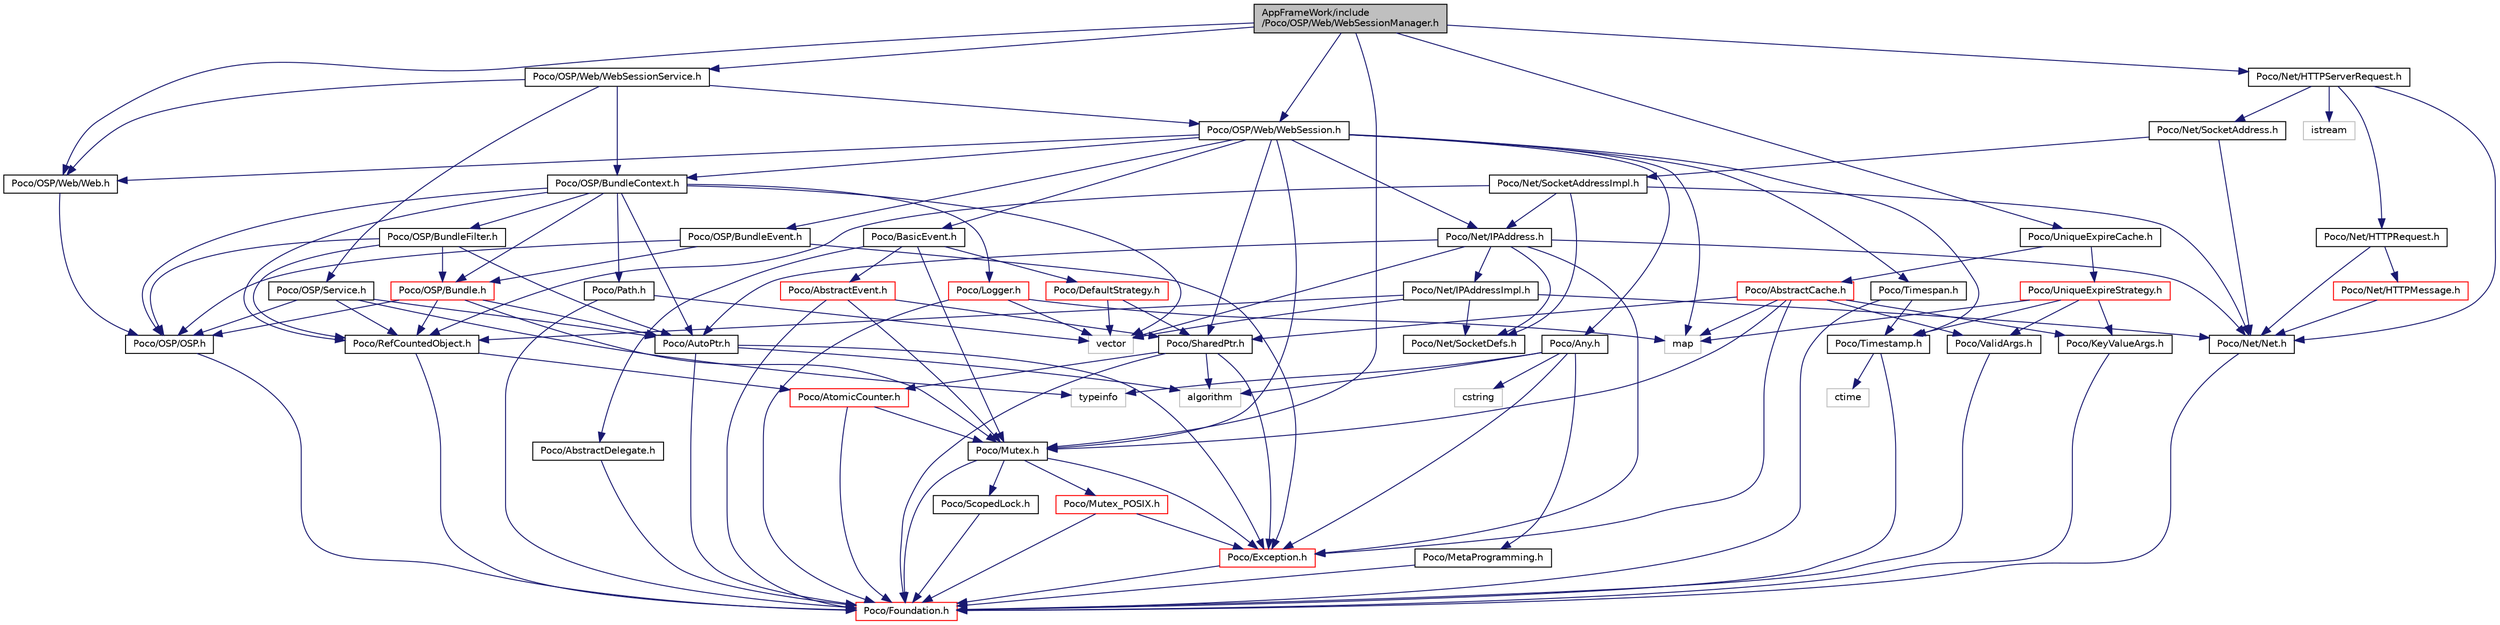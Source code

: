 digraph "AppFrameWork/include/Poco/OSP/Web/WebSessionManager.h"
{
 // LATEX_PDF_SIZE
  edge [fontname="Helvetica",fontsize="10",labelfontname="Helvetica",labelfontsize="10"];
  node [fontname="Helvetica",fontsize="10",shape=record];
  Node1 [label="AppFrameWork/include\l/Poco/OSP/Web/WebSessionManager.h",height=0.2,width=0.4,color="black", fillcolor="grey75", style="filled", fontcolor="black",tooltip=" "];
  Node1 -> Node2 [color="midnightblue",fontsize="10",style="solid"];
  Node2 [label="Poco/OSP/Web/Web.h",height=0.2,width=0.4,color="black", fillcolor="white", style="filled",URL="$Web_8h.html",tooltip=" "];
  Node2 -> Node3 [color="midnightblue",fontsize="10",style="solid"];
  Node3 [label="Poco/OSP/OSP.h",height=0.2,width=0.4,color="black", fillcolor="white", style="filled",URL="$OSP_8h.html",tooltip=" "];
  Node3 -> Node4 [color="midnightblue",fontsize="10",style="solid"];
  Node4 [label="Poco/Foundation.h",height=0.2,width=0.4,color="red", fillcolor="white", style="filled",URL="$Foundation_8h.html",tooltip=" "];
  Node1 -> Node13 [color="midnightblue",fontsize="10",style="solid"];
  Node13 [label="Poco/OSP/Web/WebSession.h",height=0.2,width=0.4,color="black", fillcolor="white", style="filled",URL="$WebSession_8h.html",tooltip=" "];
  Node13 -> Node2 [color="midnightblue",fontsize="10",style="solid"];
  Node13 -> Node14 [color="midnightblue",fontsize="10",style="solid"];
  Node14 [label="Poco/OSP/BundleContext.h",height=0.2,width=0.4,color="black", fillcolor="white", style="filled",URL="$BundleContext_8h.html",tooltip=" "];
  Node14 -> Node3 [color="midnightblue",fontsize="10",style="solid"];
  Node14 -> Node15 [color="midnightblue",fontsize="10",style="solid"];
  Node15 [label="Poco/OSP/Bundle.h",height=0.2,width=0.4,color="red", fillcolor="white", style="filled",URL="$Bundle_8h.html",tooltip=" "];
  Node15 -> Node3 [color="midnightblue",fontsize="10",style="solid"];
  Node15 -> Node30 [color="midnightblue",fontsize="10",style="solid"];
  Node30 [label="Poco/RefCountedObject.h",height=0.2,width=0.4,color="black", fillcolor="white", style="filled",URL="$RefCountedObject_8h.html",tooltip=" "];
  Node30 -> Node4 [color="midnightblue",fontsize="10",style="solid"];
  Node30 -> Node31 [color="midnightblue",fontsize="10",style="solid"];
  Node31 [label="Poco/AtomicCounter.h",height=0.2,width=0.4,color="red", fillcolor="white", style="filled",URL="$AtomicCounter_8h.html",tooltip=" "];
  Node31 -> Node4 [color="midnightblue",fontsize="10",style="solid"];
  Node31 -> Node23 [color="midnightblue",fontsize="10",style="solid"];
  Node23 [label="Poco/Mutex.h",height=0.2,width=0.4,color="black", fillcolor="white", style="filled",URL="$Mutex_8h.html",tooltip=" "];
  Node23 -> Node4 [color="midnightblue",fontsize="10",style="solid"];
  Node23 -> Node24 [color="midnightblue",fontsize="10",style="solid"];
  Node24 [label="Poco/Exception.h",height=0.2,width=0.4,color="red", fillcolor="white", style="filled",URL="$Exception_8h.html",tooltip=" "];
  Node24 -> Node4 [color="midnightblue",fontsize="10",style="solid"];
  Node23 -> Node26 [color="midnightblue",fontsize="10",style="solid"];
  Node26 [label="Poco/ScopedLock.h",height=0.2,width=0.4,color="black", fillcolor="white", style="filled",URL="$ScopedLock_8h.html",tooltip=" "];
  Node26 -> Node4 [color="midnightblue",fontsize="10",style="solid"];
  Node23 -> Node27 [color="midnightblue",fontsize="10",style="solid"];
  Node27 [label="Poco/Mutex_POSIX.h",height=0.2,width=0.4,color="red", fillcolor="white", style="filled",URL="$Mutex__POSIX_8h.html",tooltip=" "];
  Node27 -> Node4 [color="midnightblue",fontsize="10",style="solid"];
  Node27 -> Node24 [color="midnightblue",fontsize="10",style="solid"];
  Node15 -> Node46 [color="midnightblue",fontsize="10",style="solid"];
  Node46 [label="Poco/AutoPtr.h",height=0.2,width=0.4,color="black", fillcolor="white", style="filled",URL="$AutoPtr_8h.html",tooltip=" "];
  Node46 -> Node4 [color="midnightblue",fontsize="10",style="solid"];
  Node46 -> Node24 [color="midnightblue",fontsize="10",style="solid"];
  Node46 -> Node38 [color="midnightblue",fontsize="10",style="solid"];
  Node38 [label="algorithm",height=0.2,width=0.4,color="grey75", fillcolor="white", style="filled",tooltip=" "];
  Node15 -> Node23 [color="midnightblue",fontsize="10",style="solid"];
  Node14 -> Node82 [color="midnightblue",fontsize="10",style="solid"];
  Node82 [label="Poco/OSP/BundleFilter.h",height=0.2,width=0.4,color="black", fillcolor="white", style="filled",URL="$BundleFilter_8h.html",tooltip=" "];
  Node82 -> Node3 [color="midnightblue",fontsize="10",style="solid"];
  Node82 -> Node15 [color="midnightblue",fontsize="10",style="solid"];
  Node82 -> Node30 [color="midnightblue",fontsize="10",style="solid"];
  Node82 -> Node46 [color="midnightblue",fontsize="10",style="solid"];
  Node14 -> Node30 [color="midnightblue",fontsize="10",style="solid"];
  Node14 -> Node46 [color="midnightblue",fontsize="10",style="solid"];
  Node14 -> Node54 [color="midnightblue",fontsize="10",style="solid"];
  Node54 [label="Poco/Logger.h",height=0.2,width=0.4,color="red", fillcolor="white", style="filled",URL="$Logger_8h.html",tooltip=" "];
  Node54 -> Node4 [color="midnightblue",fontsize="10",style="solid"];
  Node54 -> Node63 [color="midnightblue",fontsize="10",style="solid"];
  Node63 [label="map",height=0.2,width=0.4,color="grey75", fillcolor="white", style="filled",tooltip=" "];
  Node54 -> Node69 [color="midnightblue",fontsize="10",style="solid"];
  Node69 [label="vector",height=0.2,width=0.4,color="grey75", fillcolor="white", style="filled",tooltip=" "];
  Node14 -> Node83 [color="midnightblue",fontsize="10",style="solid"];
  Node83 [label="Poco/Path.h",height=0.2,width=0.4,color="black", fillcolor="white", style="filled",URL="$Path_8h.html",tooltip=" "];
  Node83 -> Node4 [color="midnightblue",fontsize="10",style="solid"];
  Node83 -> Node69 [color="midnightblue",fontsize="10",style="solid"];
  Node14 -> Node69 [color="midnightblue",fontsize="10",style="solid"];
  Node13 -> Node84 [color="midnightblue",fontsize="10",style="solid"];
  Node84 [label="Poco/OSP/BundleEvent.h",height=0.2,width=0.4,color="black", fillcolor="white", style="filled",URL="$BundleEvent_8h.html",tooltip=" "];
  Node84 -> Node3 [color="midnightblue",fontsize="10",style="solid"];
  Node84 -> Node15 [color="midnightblue",fontsize="10",style="solid"];
  Node84 -> Node24 [color="midnightblue",fontsize="10",style="solid"];
  Node13 -> Node61 [color="midnightblue",fontsize="10",style="solid"];
  Node61 [label="Poco/Timestamp.h",height=0.2,width=0.4,color="black", fillcolor="white", style="filled",URL="$Timestamp_8h.html",tooltip=" "];
  Node61 -> Node4 [color="midnightblue",fontsize="10",style="solid"];
  Node61 -> Node62 [color="midnightblue",fontsize="10",style="solid"];
  Node62 [label="ctime",height=0.2,width=0.4,color="grey75", fillcolor="white", style="filled",tooltip=" "];
  Node13 -> Node85 [color="midnightblue",fontsize="10",style="solid"];
  Node85 [label="Poco/Timespan.h",height=0.2,width=0.4,color="black", fillcolor="white", style="filled",URL="$Timespan_8h.html",tooltip=" "];
  Node85 -> Node4 [color="midnightblue",fontsize="10",style="solid"];
  Node85 -> Node61 [color="midnightblue",fontsize="10",style="solid"];
  Node13 -> Node86 [color="midnightblue",fontsize="10",style="solid"];
  Node86 [label="Poco/Net/IPAddress.h",height=0.2,width=0.4,color="black", fillcolor="white", style="filled",URL="$IPAddress_8h.html",tooltip=" "];
  Node86 -> Node87 [color="midnightblue",fontsize="10",style="solid"];
  Node87 [label="Poco/Net/Net.h",height=0.2,width=0.4,color="black", fillcolor="white", style="filled",URL="$Net_8h.html",tooltip=" "];
  Node87 -> Node4 [color="midnightblue",fontsize="10",style="solid"];
  Node86 -> Node88 [color="midnightblue",fontsize="10",style="solid"];
  Node88 [label="Poco/Net/SocketDefs.h",height=0.2,width=0.4,color="black", fillcolor="white", style="filled",URL="$SocketDefs_8h.html",tooltip=" "];
  Node86 -> Node89 [color="midnightblue",fontsize="10",style="solid"];
  Node89 [label="Poco/Net/IPAddressImpl.h",height=0.2,width=0.4,color="black", fillcolor="white", style="filled",URL="$IPAddressImpl_8h.html",tooltip=" "];
  Node89 -> Node87 [color="midnightblue",fontsize="10",style="solid"];
  Node89 -> Node88 [color="midnightblue",fontsize="10",style="solid"];
  Node89 -> Node30 [color="midnightblue",fontsize="10",style="solid"];
  Node89 -> Node69 [color="midnightblue",fontsize="10",style="solid"];
  Node86 -> Node46 [color="midnightblue",fontsize="10",style="solid"];
  Node86 -> Node24 [color="midnightblue",fontsize="10",style="solid"];
  Node86 -> Node69 [color="midnightblue",fontsize="10",style="solid"];
  Node13 -> Node65 [color="midnightblue",fontsize="10",style="solid"];
  Node65 [label="Poco/Any.h",height=0.2,width=0.4,color="black", fillcolor="white", style="filled",URL="$Any_8h.html",tooltip=" "];
  Node65 -> Node24 [color="midnightblue",fontsize="10",style="solid"];
  Node65 -> Node66 [color="midnightblue",fontsize="10",style="solid"];
  Node66 [label="Poco/MetaProgramming.h",height=0.2,width=0.4,color="black", fillcolor="white", style="filled",URL="$MetaProgramming_8h.html",tooltip=" "];
  Node66 -> Node4 [color="midnightblue",fontsize="10",style="solid"];
  Node65 -> Node38 [color="midnightblue",fontsize="10",style="solid"];
  Node65 -> Node67 [color="midnightblue",fontsize="10",style="solid"];
  Node67 [label="typeinfo",height=0.2,width=0.4,color="grey75", fillcolor="white", style="filled",tooltip=" "];
  Node65 -> Node68 [color="midnightblue",fontsize="10",style="solid"];
  Node68 [label="cstring",height=0.2,width=0.4,color="grey75", fillcolor="white", style="filled",tooltip=" "];
  Node13 -> Node34 [color="midnightblue",fontsize="10",style="solid"];
  Node34 [label="Poco/BasicEvent.h",height=0.2,width=0.4,color="black", fillcolor="white", style="filled",URL="$BasicEvent_8h.html",tooltip=" "];
  Node34 -> Node35 [color="midnightblue",fontsize="10",style="solid"];
  Node35 [label="Poco/AbstractEvent.h",height=0.2,width=0.4,color="red", fillcolor="white", style="filled",URL="$AbstractEvent_8h.html",tooltip=" "];
  Node35 -> Node4 [color="midnightblue",fontsize="10",style="solid"];
  Node35 -> Node37 [color="midnightblue",fontsize="10",style="solid"];
  Node37 [label="Poco/SharedPtr.h",height=0.2,width=0.4,color="black", fillcolor="white", style="filled",URL="$SharedPtr_8h.html",tooltip=" "];
  Node37 -> Node4 [color="midnightblue",fontsize="10",style="solid"];
  Node37 -> Node24 [color="midnightblue",fontsize="10",style="solid"];
  Node37 -> Node31 [color="midnightblue",fontsize="10",style="solid"];
  Node37 -> Node38 [color="midnightblue",fontsize="10",style="solid"];
  Node35 -> Node23 [color="midnightblue",fontsize="10",style="solid"];
  Node34 -> Node71 [color="midnightblue",fontsize="10",style="solid"];
  Node71 [label="Poco/DefaultStrategy.h",height=0.2,width=0.4,color="red", fillcolor="white", style="filled",URL="$DefaultStrategy_8h.html",tooltip=" "];
  Node71 -> Node37 [color="midnightblue",fontsize="10",style="solid"];
  Node71 -> Node69 [color="midnightblue",fontsize="10",style="solid"];
  Node34 -> Node73 [color="midnightblue",fontsize="10",style="solid"];
  Node73 [label="Poco/AbstractDelegate.h",height=0.2,width=0.4,color="black", fillcolor="white", style="filled",URL="$AbstractDelegate_8h.html",tooltip=" "];
  Node73 -> Node4 [color="midnightblue",fontsize="10",style="solid"];
  Node34 -> Node23 [color="midnightblue",fontsize="10",style="solid"];
  Node13 -> Node37 [color="midnightblue",fontsize="10",style="solid"];
  Node13 -> Node23 [color="midnightblue",fontsize="10",style="solid"];
  Node13 -> Node63 [color="midnightblue",fontsize="10",style="solid"];
  Node1 -> Node90 [color="midnightblue",fontsize="10",style="solid"];
  Node90 [label="Poco/OSP/Web/WebSessionService.h",height=0.2,width=0.4,color="black", fillcolor="white", style="filled",URL="$WebSessionService_8h.html",tooltip=" "];
  Node90 -> Node2 [color="midnightblue",fontsize="10",style="solid"];
  Node90 -> Node91 [color="midnightblue",fontsize="10",style="solid"];
  Node91 [label="Poco/OSP/Service.h",height=0.2,width=0.4,color="black", fillcolor="white", style="filled",URL="$Service_8h.html",tooltip=" "];
  Node91 -> Node3 [color="midnightblue",fontsize="10",style="solid"];
  Node91 -> Node30 [color="midnightblue",fontsize="10",style="solid"];
  Node91 -> Node46 [color="midnightblue",fontsize="10",style="solid"];
  Node91 -> Node67 [color="midnightblue",fontsize="10",style="solid"];
  Node90 -> Node14 [color="midnightblue",fontsize="10",style="solid"];
  Node90 -> Node13 [color="midnightblue",fontsize="10",style="solid"];
  Node1 -> Node92 [color="midnightblue",fontsize="10",style="solid"];
  Node92 [label="Poco/Net/HTTPServerRequest.h",height=0.2,width=0.4,color="black", fillcolor="white", style="filled",URL="$HTTPServerRequest_8h.html",tooltip=" "];
  Node92 -> Node87 [color="midnightblue",fontsize="10",style="solid"];
  Node92 -> Node93 [color="midnightblue",fontsize="10",style="solid"];
  Node93 [label="Poco/Net/HTTPRequest.h",height=0.2,width=0.4,color="black", fillcolor="white", style="filled",URL="$HTTPRequest_8h.html",tooltip=" "];
  Node93 -> Node87 [color="midnightblue",fontsize="10",style="solid"];
  Node93 -> Node94 [color="midnightblue",fontsize="10",style="solid"];
  Node94 [label="Poco/Net/HTTPMessage.h",height=0.2,width=0.4,color="red", fillcolor="white", style="filled",URL="$HTTPMessage_8h.html",tooltip=" "];
  Node94 -> Node87 [color="midnightblue",fontsize="10",style="solid"];
  Node92 -> Node100 [color="midnightblue",fontsize="10",style="solid"];
  Node100 [label="Poco/Net/SocketAddress.h",height=0.2,width=0.4,color="black", fillcolor="white", style="filled",URL="$SocketAddress_8h.html",tooltip=" "];
  Node100 -> Node87 [color="midnightblue",fontsize="10",style="solid"];
  Node100 -> Node101 [color="midnightblue",fontsize="10",style="solid"];
  Node101 [label="Poco/Net/SocketAddressImpl.h",height=0.2,width=0.4,color="black", fillcolor="white", style="filled",URL="$SocketAddressImpl_8h.html",tooltip=" "];
  Node101 -> Node87 [color="midnightblue",fontsize="10",style="solid"];
  Node101 -> Node88 [color="midnightblue",fontsize="10",style="solid"];
  Node101 -> Node86 [color="midnightblue",fontsize="10",style="solid"];
  Node101 -> Node30 [color="midnightblue",fontsize="10",style="solid"];
  Node92 -> Node75 [color="midnightblue",fontsize="10",style="solid"];
  Node75 [label="istream",height=0.2,width=0.4,color="grey75", fillcolor="white", style="filled",tooltip=" "];
  Node1 -> Node102 [color="midnightblue",fontsize="10",style="solid"];
  Node102 [label="Poco/UniqueExpireCache.h",height=0.2,width=0.4,color="black", fillcolor="white", style="filled",URL="$UniqueExpireCache_8h.html",tooltip=" "];
  Node102 -> Node103 [color="midnightblue",fontsize="10",style="solid"];
  Node103 [label="Poco/AbstractCache.h",height=0.2,width=0.4,color="red", fillcolor="white", style="filled",URL="$AbstractCache_8h.html",tooltip=" "];
  Node103 -> Node104 [color="midnightblue",fontsize="10",style="solid"];
  Node104 [label="Poco/KeyValueArgs.h",height=0.2,width=0.4,color="black", fillcolor="white", style="filled",URL="$KeyValueArgs_8h.html",tooltip=" "];
  Node104 -> Node4 [color="midnightblue",fontsize="10",style="solid"];
  Node103 -> Node105 [color="midnightblue",fontsize="10",style="solid"];
  Node105 [label="Poco/ValidArgs.h",height=0.2,width=0.4,color="black", fillcolor="white", style="filled",URL="$ValidArgs_8h.html",tooltip=" "];
  Node105 -> Node4 [color="midnightblue",fontsize="10",style="solid"];
  Node103 -> Node23 [color="midnightblue",fontsize="10",style="solid"];
  Node103 -> Node24 [color="midnightblue",fontsize="10",style="solid"];
  Node103 -> Node37 [color="midnightblue",fontsize="10",style="solid"];
  Node103 -> Node63 [color="midnightblue",fontsize="10",style="solid"];
  Node102 -> Node112 [color="midnightblue",fontsize="10",style="solid"];
  Node112 [label="Poco/UniqueExpireStrategy.h",height=0.2,width=0.4,color="red", fillcolor="white", style="filled",URL="$UniqueExpireStrategy_8h.html",tooltip=" "];
  Node112 -> Node104 [color="midnightblue",fontsize="10",style="solid"];
  Node112 -> Node105 [color="midnightblue",fontsize="10",style="solid"];
  Node112 -> Node61 [color="midnightblue",fontsize="10",style="solid"];
  Node112 -> Node63 [color="midnightblue",fontsize="10",style="solid"];
  Node1 -> Node23 [color="midnightblue",fontsize="10",style="solid"];
}

